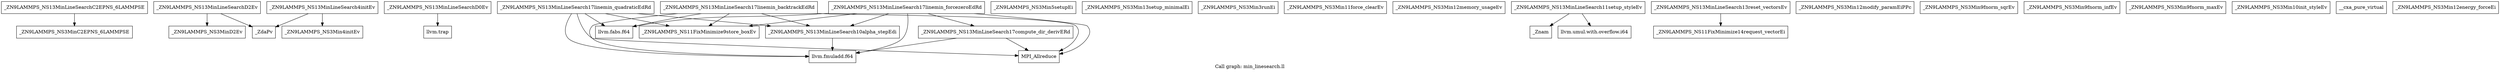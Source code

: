 digraph "Call graph: min_linesearch.ll" {
	label="Call graph: min_linesearch.ll";

	Node0x55fbd7b1e170 [shape=record,label="{_ZN9LAMMPS_NS13MinLineSearchC2EPNS_6LAMMPSE}"];
	Node0x55fbd7b1e170 -> Node0x55fbd7ad38a0;
	Node0x55fbd7ad38a0 [shape=record,label="{_ZN9LAMMPS_NS3MinC2EPNS_6LAMMPSE}"];
	Node0x55fbd7ad0e00 [shape=record,label="{_ZN9LAMMPS_NS13MinLineSearchD2Ev}"];
	Node0x55fbd7ad0e00 -> Node0x55fbd7ace130;
	Node0x55fbd7ad0e00 -> Node0x55fbd7a97850;
	Node0x55fbd7ace130 [shape=record,label="{_ZdaPv}"];
	Node0x55fbd7a97850 [shape=record,label="{_ZN9LAMMPS_NS3MinD2Ev}"];
	Node0x55fbd7abb810 [shape=record,label="{_ZN9LAMMPS_NS13MinLineSearchD0Ev}"];
	Node0x55fbd7abb810 -> Node0x55fbd7b04390;
	Node0x55fbd7b04390 [shape=record,label="{llvm.trap}"];
	Node0x55fbd7b00e00 [shape=record,label="{_ZN9LAMMPS_NS13MinLineSearch4initEv}"];
	Node0x55fbd7b00e00 -> Node0x55fbd7ae6260;
	Node0x55fbd7b00e00 -> Node0x55fbd7ace130;
	Node0x55fbd7ae6260 [shape=record,label="{_ZN9LAMMPS_NS3Min4initEv}"];
	Node0x55fbd7ae88f0 [shape=record,label="{_ZN9LAMMPS_NS13MinLineSearch17linemin_backtrackEdRd}"];
	Node0x55fbd7ae88f0 -> Node0x55fbd7ac09f0;
	Node0x55fbd7ae88f0 -> Node0x55fbd7a67ab0;
	Node0x55fbd7ae88f0 -> Node0x55fbd7a672e0;
	Node0x55fbd7ae88f0 -> Node0x55fbd7a675e0;
	Node0x55fbd7ae88f0 -> Node0x55fbd7ac2730;
	Node0x55fbd7a67360 [shape=record,label="{_ZN9LAMMPS_NS13MinLineSearch17compute_dir_derivERd}"];
	Node0x55fbd7a67360 -> Node0x55fbd7ac09f0;
	Node0x55fbd7a67360 -> Node0x55fbd7a672e0;
	Node0x55fbd7a67fe0 [shape=record,label="{_ZN9LAMMPS_NS13MinLineSearch17linemin_quadraticEdRd}"];
	Node0x55fbd7a67fe0 -> Node0x55fbd7ac09f0;
	Node0x55fbd7a67fe0 -> Node0x55fbd7a67ab0;
	Node0x55fbd7a67fe0 -> Node0x55fbd7a672e0;
	Node0x55fbd7a67fe0 -> Node0x55fbd7a675e0;
	Node0x55fbd7a67fe0 -> Node0x55fbd7ac2730;
	Node0x55fbd7a68290 [shape=record,label="{_ZN9LAMMPS_NS13MinLineSearch17linemin_forcezeroEdRd}"];
	Node0x55fbd7a68290 -> Node0x55fbd7ac09f0;
	Node0x55fbd7a68290 -> Node0x55fbd7a67ab0;
	Node0x55fbd7a68290 -> Node0x55fbd7a672e0;
	Node0x55fbd7a68290 -> Node0x55fbd7a675e0;
	Node0x55fbd7a68290 -> Node0x55fbd7a67360;
	Node0x55fbd7a68290 -> Node0x55fbd7ac2730;
	Node0x55fbd7a7f760 [shape=record,label="{_ZN9LAMMPS_NS3Min5setupEi}"];
	Node0x55fbd7af9830 [shape=record,label="{_ZN9LAMMPS_NS3Min13setup_minimalEi}"];
	Node0x55fbd7a6f310 [shape=record,label="{_ZN9LAMMPS_NS3Min3runEi}"];
	Node0x55fbd7a70da0 [shape=record,label="{_ZN9LAMMPS_NS3Min11force_clearEv}"];
	Node0x55fbd7a71fb0 [shape=record,label="{_ZN9LAMMPS_NS3Min12memory_usageEv}"];
	Node0x55fbd7a66e10 [shape=record,label="{_ZN9LAMMPS_NS13MinLineSearch11setup_styleEv}"];
	Node0x55fbd7a66e10 -> Node0x55fbd7b1e5a0;
	Node0x55fbd7a66e10 -> Node0x55fbd7a68620;
	Node0x55fbd7a68620 [shape=record,label="{llvm.umul.with.overflow.i64}"];
	Node0x55fbd7b1e5a0 [shape=record,label="{_Znam}"];
	Node0x55fbd7a7f6e0 [shape=record,label="{_ZN9LAMMPS_NS13MinLineSearch13reset_vectorsEv}"];
	Node0x55fbd7a7f6e0 -> Node0x55fbd7a8a570;
	Node0x55fbd7a8a570 [shape=record,label="{_ZN9LAMMPS_NS11FixMinimize14request_vectorEi}"];
	Node0x55fbd7ac09f0 [shape=record,label="{llvm.fmuladd.f64}"];
	Node0x55fbd7a672e0 [shape=record,label="{MPI_Allreduce}"];
	Node0x55fbd7a675e0 [shape=record,label="{llvm.fabs.f64}"];
	Node0x55fbd7ac2730 [shape=record,label="{_ZN9LAMMPS_NS11FixMinimize9store_boxEv}"];
	Node0x55fbd7a67ab0 [shape=record,label="{_ZN9LAMMPS_NS13MinLineSearch10alpha_stepEdi}"];
	Node0x55fbd7a67ab0 -> Node0x55fbd7ac09f0;
	Node0x55fbd7a72aa0 [shape=record,label="{_ZN9LAMMPS_NS3Min12modify_paramEiPPc}"];
	Node0x55fbd7b028d0 [shape=record,label="{_ZN9LAMMPS_NS3Min9fnorm_sqrEv}"];
	Node0x55fbd7a74000 [shape=record,label="{_ZN9LAMMPS_NS3Min9fnorm_infEv}"];
	Node0x55fbd7a77070 [shape=record,label="{_ZN9LAMMPS_NS3Min9fnorm_maxEv}"];
	Node0x55fbd7a7c8b0 [shape=record,label="{_ZN9LAMMPS_NS3Min10init_styleEv}"];
	Node0x55fbd7a81770 [shape=record,label="{__cxa_pure_virtual}"];
	Node0x55fbd7a85510 [shape=record,label="{_ZN9LAMMPS_NS3Min12energy_forceEi}"];
}
